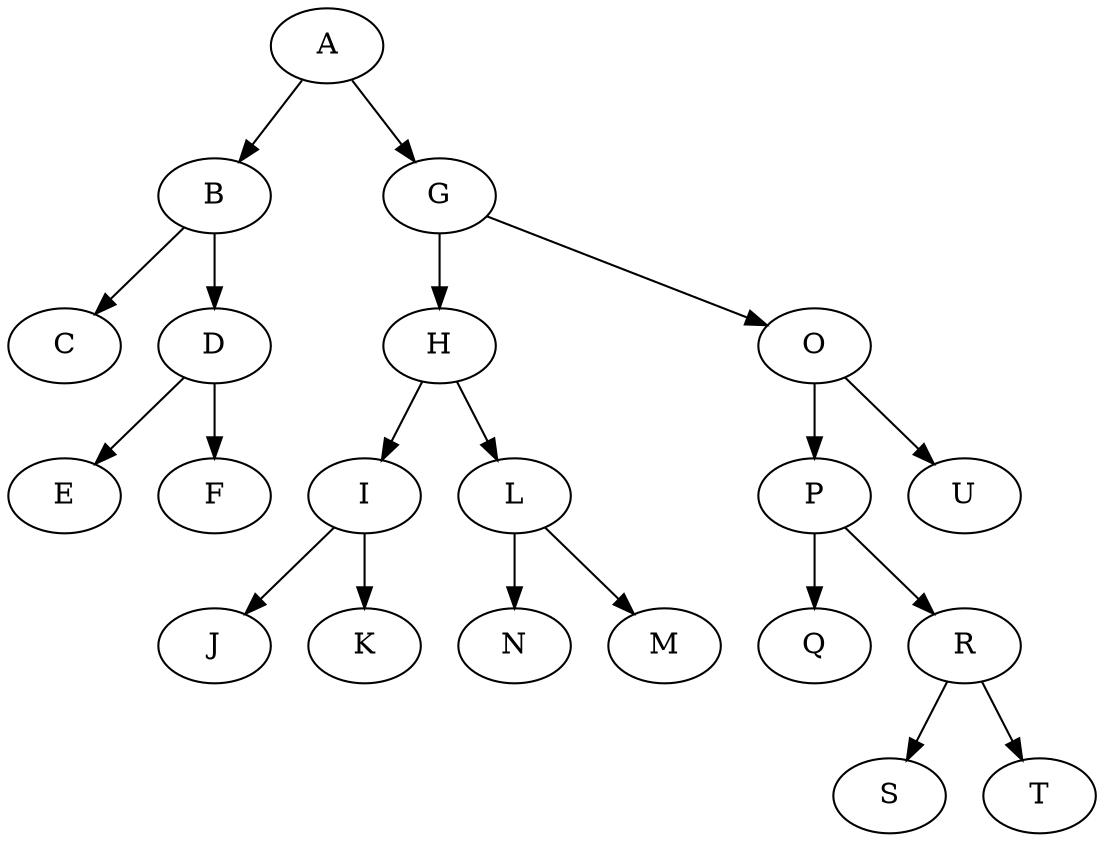 digraph G {
    // 17 -> 7 -> O;
    // 4 -> SPACE;
    // 10 -> IMAD -> 2 -> I;
    // AD -> A;
    // 6 -> 3 -> W;
    // RT -> R;
    // 7 -> 4 -> S;
    // 2 -> M;
    // IMAD -> AD -> D;
    // 3 -> RT -> T;
    // 17 -> 10 -> 6 -> E;
    // This also works, but uses more friendly nodeIds
    A -> B -> C;
    D -> E;
    G -> H -> I -> J;
    L -> N;
    O -> P -> Q;
    R -> S;
    B -> D -> F;
    I -> K;
    H -> L -> M;
    P -> R -> T;
    A -> G -> O -> U;
}